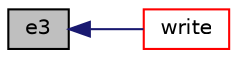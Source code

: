 digraph "e3"
{
  bgcolor="transparent";
  edge [fontname="Helvetica",fontsize="10",labelfontname="Helvetica",labelfontsize="10"];
  node [fontname="Helvetica",fontsize="10",shape=record];
  rankdir="LR";
  Node1216 [label="e3",height=0.2,width=0.4,color="black", fillcolor="grey75", style="filled", fontcolor="black"];
  Node1216 -> Node1217 [dir="back",color="midnightblue",fontsize="10",style="solid",fontname="Helvetica"];
  Node1217 [label="write",height=0.2,width=0.4,color="red",URL="$a26129.html#a293fdfec8bdfbd5c3913ab4c9f3454ff",tooltip="Write. "];
}
